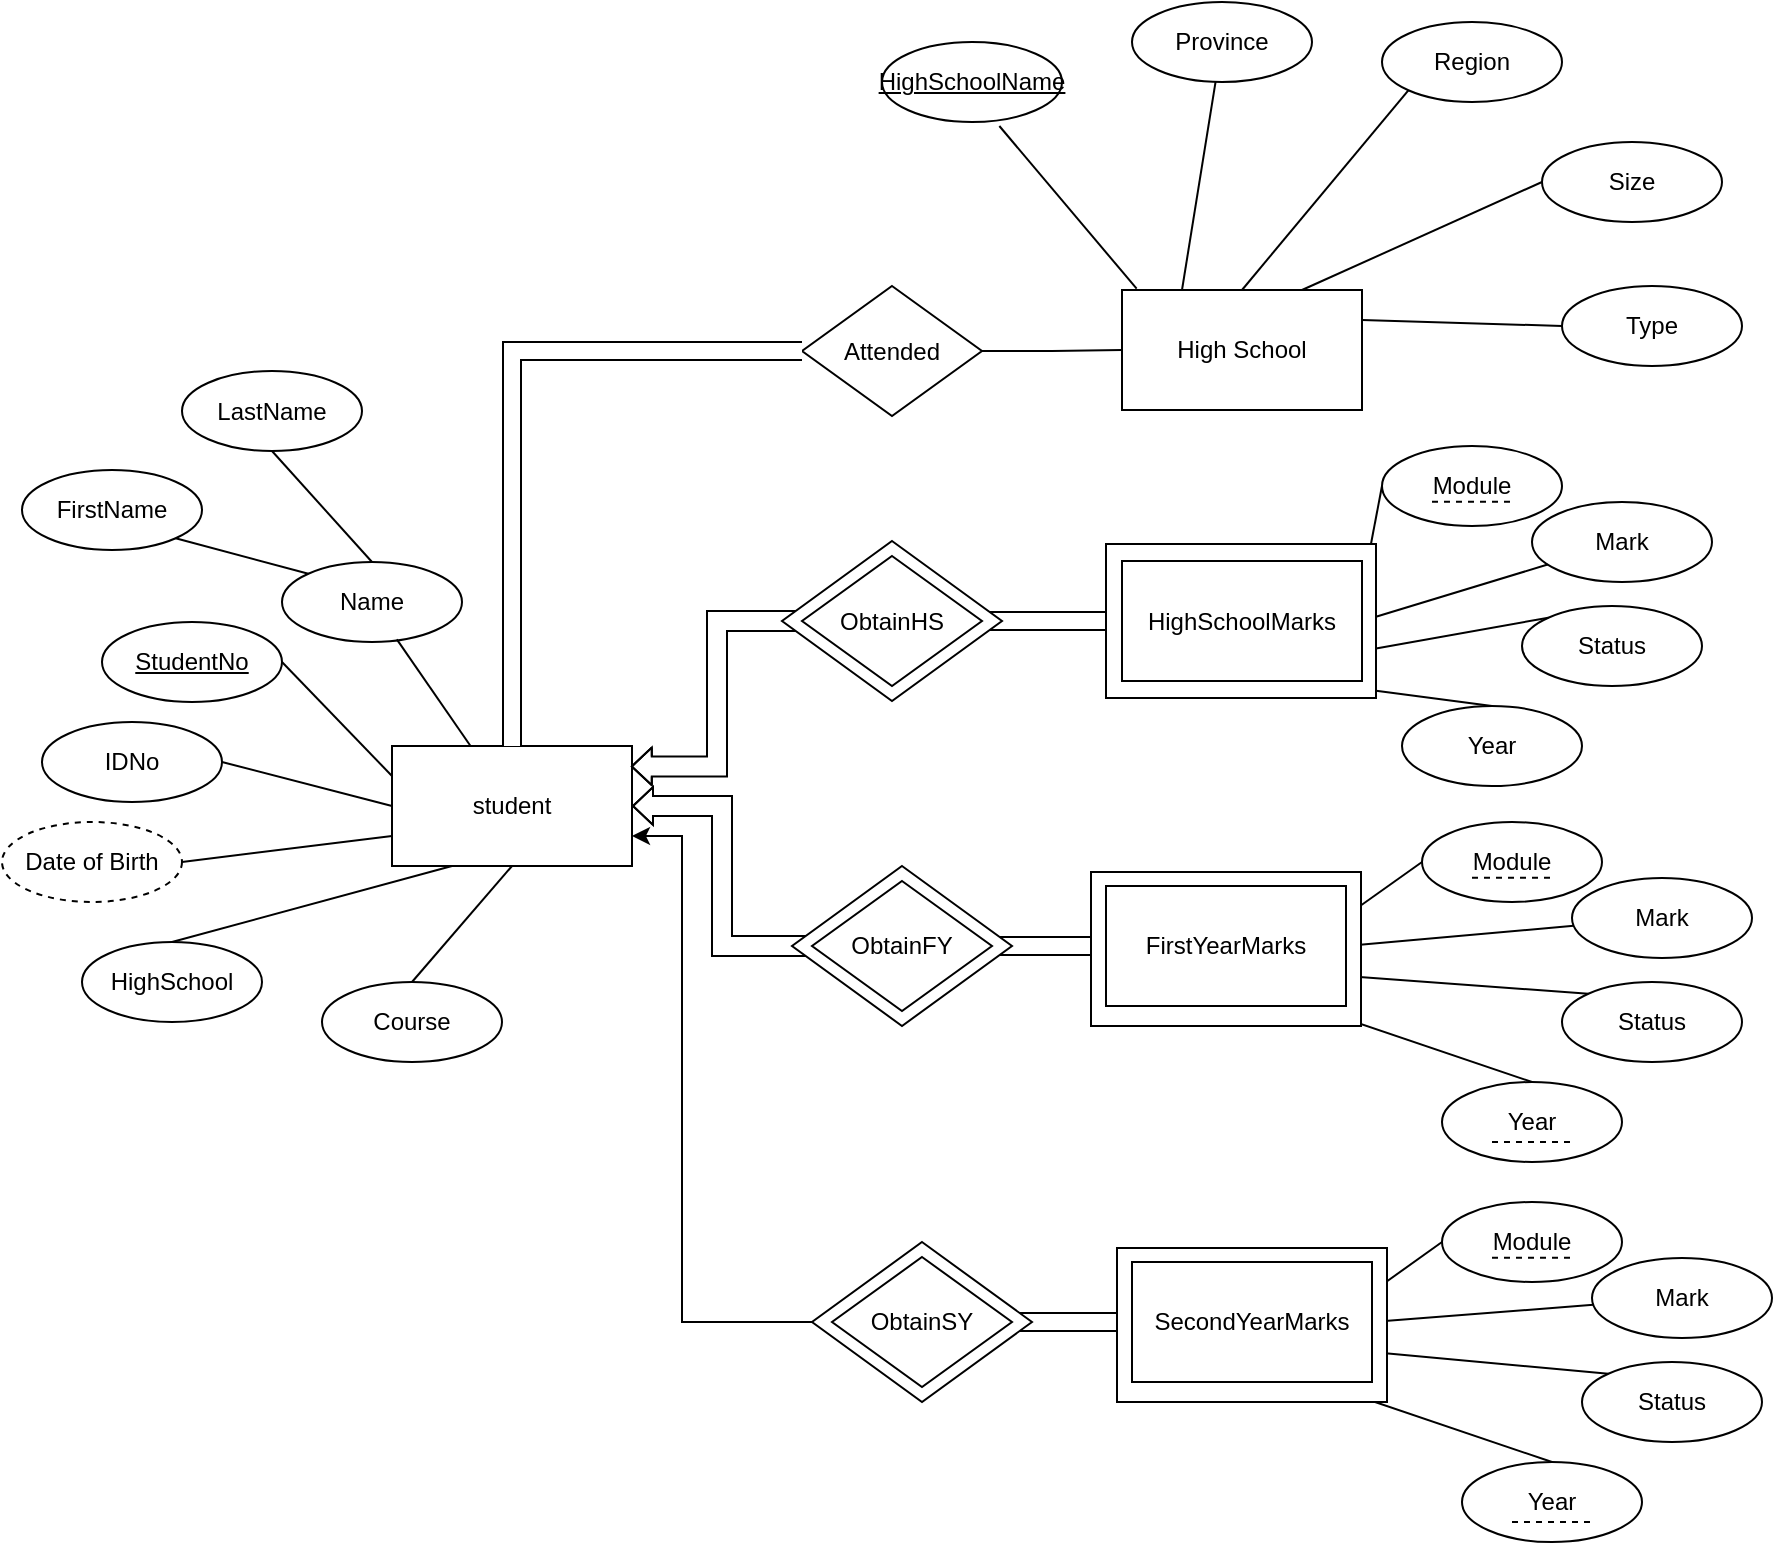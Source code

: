<mxfile version="24.3.1" type="github">
  <diagram id="R2lEEEUBdFMjLlhIrx00" name="Page-1">
    <mxGraphModel dx="2172" dy="1924" grid="1" gridSize="10" guides="1" tooltips="1" connect="1" arrows="1" fold="1" page="1" pageScale="1" pageWidth="850" pageHeight="1100" math="0" shadow="0" extFonts="Permanent Marker^https://fonts.googleapis.com/css?family=Permanent+Marker">
      <root>
        <mxCell id="0" />
        <mxCell id="1" parent="0" />
        <mxCell id="IhdsTtRUpXvqoFYhtNvG-109" style="edgeStyle=orthogonalEdgeStyle;rounded=0;orthogonalLoop=1;jettySize=auto;html=1;entryX=1;entryY=0.75;entryDx=0;entryDy=0;" edge="1" parent="1" source="IhdsTtRUpXvqoFYhtNvG-47" target="IhdsTtRUpXvqoFYhtNvG-1">
          <mxGeometry relative="1" as="geometry">
            <Array as="points">
              <mxPoint x="200" y="630" />
              <mxPoint x="200" y="387" />
            </Array>
          </mxGeometry>
        </mxCell>
        <mxCell id="IhdsTtRUpXvqoFYhtNvG-107" value="" style="shape=filledEdge;curved=0;rounded=0;fixDash=1;endArrow=none;strokeWidth=10;fillColor=#ffffff;edgeStyle=orthogonalEdgeStyle;html=1;exitX=1;exitY=0.5;exitDx=0;exitDy=0;entryX=0;entryY=0.5;entryDx=0;entryDy=0;" edge="1" parent="1" source="IhdsTtRUpXvqoFYhtNvG-47" target="IhdsTtRUpXvqoFYhtNvG-91">
          <mxGeometry width="60" height="40" relative="1" as="geometry">
            <mxPoint x="368" y="629.41" as="sourcePoint" />
            <mxPoint x="425" y="629.41" as="targetPoint" />
          </mxGeometry>
        </mxCell>
        <mxCell id="IhdsTtRUpXvqoFYhtNvG-104" value="" style="shape=filledEdge;curved=0;rounded=0;fixDash=1;endArrow=none;strokeWidth=10;fillColor=#ffffff;edgeStyle=orthogonalEdgeStyle;html=1;exitX=1;exitY=0.5;exitDx=0;exitDy=0;entryX=0;entryY=0.5;entryDx=0;entryDy=0;" edge="1" parent="1" source="IhdsTtRUpXvqoFYhtNvG-103" target="IhdsTtRUpXvqoFYhtNvG-4">
          <mxGeometry width="60" height="40" relative="1" as="geometry">
            <mxPoint x="360" y="402" as="sourcePoint" />
            <mxPoint x="430" y="402" as="targetPoint" />
          </mxGeometry>
        </mxCell>
        <mxCell id="IhdsTtRUpXvqoFYhtNvG-1" value="student" style="rounded=0;whiteSpace=wrap;html=1;" vertex="1" parent="1">
          <mxGeometry x="55" y="342" width="120" height="60" as="geometry" />
        </mxCell>
        <mxCell id="IhdsTtRUpXvqoFYhtNvG-2" value="High School" style="rounded=0;whiteSpace=wrap;html=1;" vertex="1" parent="1">
          <mxGeometry x="420" y="114" width="120" height="60" as="geometry" />
        </mxCell>
        <mxCell id="IhdsTtRUpXvqoFYhtNvG-7" value="Name" style="ellipse;whiteSpace=wrap;html=1;" vertex="1" parent="1">
          <mxGeometry y="250" width="90" height="40" as="geometry" />
        </mxCell>
        <mxCell id="IhdsTtRUpXvqoFYhtNvG-8" value="FirstName" style="ellipse;whiteSpace=wrap;html=1;" vertex="1" parent="1">
          <mxGeometry x="-130" y="204" width="90" height="40" as="geometry" />
        </mxCell>
        <mxCell id="IhdsTtRUpXvqoFYhtNvG-9" value="LastName" style="ellipse;whiteSpace=wrap;html=1;" vertex="1" parent="1">
          <mxGeometry x="-50" y="154.5" width="90" height="40" as="geometry" />
        </mxCell>
        <mxCell id="IhdsTtRUpXvqoFYhtNvG-19" value="Date of Birth" style="ellipse;whiteSpace=wrap;html=1;dashed=1;" vertex="1" parent="1">
          <mxGeometry x="-140" y="380" width="90" height="40" as="geometry" />
        </mxCell>
        <mxCell id="IhdsTtRUpXvqoFYhtNvG-20" value="IDNo" style="ellipse;whiteSpace=wrap;html=1;" vertex="1" parent="1">
          <mxGeometry x="-120" y="330" width="90" height="40" as="geometry" />
        </mxCell>
        <mxCell id="IhdsTtRUpXvqoFYhtNvG-21" value="&lt;u&gt;StudentNo&lt;/u&gt;" style="ellipse;whiteSpace=wrap;html=1;" vertex="1" parent="1">
          <mxGeometry x="-90" y="280" width="90" height="40" as="geometry" />
        </mxCell>
        <mxCell id="IhdsTtRUpXvqoFYhtNvG-22" value="HighSchool" style="ellipse;whiteSpace=wrap;html=1;" vertex="1" parent="1">
          <mxGeometry x="-100" y="440" width="90" height="40" as="geometry" />
        </mxCell>
        <mxCell id="IhdsTtRUpXvqoFYhtNvG-24" value="" style="endArrow=none;html=1;rounded=0;entryX=0.638;entryY=0.967;entryDx=0;entryDy=0;entryPerimeter=0;" edge="1" parent="1" source="IhdsTtRUpXvqoFYhtNvG-1" target="IhdsTtRUpXvqoFYhtNvG-7">
          <mxGeometry width="50" height="50" relative="1" as="geometry">
            <mxPoint y="362" as="sourcePoint" />
            <mxPoint x="50" y="312" as="targetPoint" />
          </mxGeometry>
        </mxCell>
        <mxCell id="IhdsTtRUpXvqoFYhtNvG-25" value="" style="endArrow=none;html=1;rounded=0;exitX=0;exitY=0.25;exitDx=0;exitDy=0;entryX=1;entryY=0.5;entryDx=0;entryDy=0;" edge="1" parent="1" source="IhdsTtRUpXvqoFYhtNvG-1" target="IhdsTtRUpXvqoFYhtNvG-21">
          <mxGeometry width="50" height="50" relative="1" as="geometry">
            <mxPoint x="25" y="402" as="sourcePoint" />
            <mxPoint x="-15" y="356" as="targetPoint" />
          </mxGeometry>
        </mxCell>
        <mxCell id="IhdsTtRUpXvqoFYhtNvG-26" value="" style="endArrow=none;html=1;rounded=0;entryX=1;entryY=0.5;entryDx=0;entryDy=0;exitX=0;exitY=0.5;exitDx=0;exitDy=0;" edge="1" parent="1" source="IhdsTtRUpXvqoFYhtNvG-1" target="IhdsTtRUpXvqoFYhtNvG-20">
          <mxGeometry width="50" height="50" relative="1" as="geometry">
            <mxPoint x="50" y="370" as="sourcePoint" />
            <mxPoint x="-35" y="412" as="targetPoint" />
          </mxGeometry>
        </mxCell>
        <mxCell id="IhdsTtRUpXvqoFYhtNvG-27" value="" style="endArrow=none;html=1;rounded=0;entryX=1;entryY=0.5;entryDx=0;entryDy=0;exitX=0;exitY=0.75;exitDx=0;exitDy=0;" edge="1" parent="1" source="IhdsTtRUpXvqoFYhtNvG-1" target="IhdsTtRUpXvqoFYhtNvG-19">
          <mxGeometry width="50" height="50" relative="1" as="geometry">
            <mxPoint x="50" y="390" as="sourcePoint" />
            <mxPoint x="-30" y="422" as="targetPoint" />
          </mxGeometry>
        </mxCell>
        <mxCell id="IhdsTtRUpXvqoFYhtNvG-28" value="" style="endArrow=none;html=1;rounded=0;exitX=0.25;exitY=1;exitDx=0;exitDy=0;entryX=0.5;entryY=0;entryDx=0;entryDy=0;" edge="1" parent="1" source="IhdsTtRUpXvqoFYhtNvG-1" target="IhdsTtRUpXvqoFYhtNvG-22">
          <mxGeometry width="50" height="50" relative="1" as="geometry">
            <mxPoint x="72" y="412" as="sourcePoint" />
            <mxPoint x="-5" y="492" as="targetPoint" />
          </mxGeometry>
        </mxCell>
        <mxCell id="IhdsTtRUpXvqoFYhtNvG-45" style="edgeStyle=orthogonalEdgeStyle;rounded=0;orthogonalLoop=1;jettySize=auto;html=1;exitX=1;exitY=0.5;exitDx=0;exitDy=0;endArrow=none;endFill=0;" edge="1" parent="1" source="IhdsTtRUpXvqoFYhtNvG-30" target="IhdsTtRUpXvqoFYhtNvG-2">
          <mxGeometry relative="1" as="geometry" />
        </mxCell>
        <mxCell id="IhdsTtRUpXvqoFYhtNvG-30" value="Attended" style="rhombus;whiteSpace=wrap;html=1;" vertex="1" parent="1">
          <mxGeometry x="260" y="112" width="90" height="65" as="geometry" />
        </mxCell>
        <mxCell id="IhdsTtRUpXvqoFYhtNvG-33" value="&lt;u&gt;HighSchoolName&lt;/u&gt;" style="ellipse;whiteSpace=wrap;html=1;" vertex="1" parent="1">
          <mxGeometry x="300" y="-10" width="90" height="40" as="geometry" />
        </mxCell>
        <mxCell id="IhdsTtRUpXvqoFYhtNvG-34" value="Province" style="ellipse;whiteSpace=wrap;html=1;" vertex="1" parent="1">
          <mxGeometry x="425" y="-30" width="90" height="40" as="geometry" />
        </mxCell>
        <mxCell id="IhdsTtRUpXvqoFYhtNvG-35" value="Region" style="ellipse;whiteSpace=wrap;html=1;" vertex="1" parent="1">
          <mxGeometry x="550" y="-20" width="90" height="40" as="geometry" />
        </mxCell>
        <mxCell id="IhdsTtRUpXvqoFYhtNvG-36" value="Size" style="ellipse;whiteSpace=wrap;html=1;" vertex="1" parent="1">
          <mxGeometry x="630" y="40" width="90" height="40" as="geometry" />
        </mxCell>
        <mxCell id="IhdsTtRUpXvqoFYhtNvG-38" value="Type" style="ellipse;whiteSpace=wrap;html=1;" vertex="1" parent="1">
          <mxGeometry x="640" y="112" width="90" height="40" as="geometry" />
        </mxCell>
        <mxCell id="IhdsTtRUpXvqoFYhtNvG-39" value="" style="endArrow=none;html=1;rounded=0;entryX=0.652;entryY=1.05;entryDx=0;entryDy=0;entryPerimeter=0;exitX=0.061;exitY=-0.011;exitDx=0;exitDy=0;exitPerimeter=0;" edge="1" parent="1" source="IhdsTtRUpXvqoFYhtNvG-2" target="IhdsTtRUpXvqoFYhtNvG-33">
          <mxGeometry width="50" height="50" relative="1" as="geometry">
            <mxPoint x="425" y="83" as="sourcePoint" />
            <mxPoint x="365" y="37" as="targetPoint" />
          </mxGeometry>
        </mxCell>
        <mxCell id="IhdsTtRUpXvqoFYhtNvG-40" value="" style="endArrow=none;html=1;rounded=0;exitX=0.25;exitY=0;exitDx=0;exitDy=0;" edge="1" parent="1" source="IhdsTtRUpXvqoFYhtNvG-2" target="IhdsTtRUpXvqoFYhtNvG-34">
          <mxGeometry width="50" height="50" relative="1" as="geometry">
            <mxPoint x="437" y="119" as="sourcePoint" />
            <mxPoint x="369" y="42" as="targetPoint" />
          </mxGeometry>
        </mxCell>
        <mxCell id="IhdsTtRUpXvqoFYhtNvG-41" value="" style="endArrow=none;html=1;rounded=0;exitX=0.5;exitY=0;exitDx=0;exitDy=0;entryX=0;entryY=1;entryDx=0;entryDy=0;" edge="1" parent="1" source="IhdsTtRUpXvqoFYhtNvG-2" target="IhdsTtRUpXvqoFYhtNvG-35">
          <mxGeometry width="50" height="50" relative="1" as="geometry">
            <mxPoint x="460" y="120" as="sourcePoint" />
            <mxPoint x="477" y="20" as="targetPoint" />
          </mxGeometry>
        </mxCell>
        <mxCell id="IhdsTtRUpXvqoFYhtNvG-42" value="" style="endArrow=none;html=1;rounded=0;entryX=0;entryY=0.5;entryDx=0;entryDy=0;exitX=0.75;exitY=0;exitDx=0;exitDy=0;" edge="1" parent="1" source="IhdsTtRUpXvqoFYhtNvG-2" target="IhdsTtRUpXvqoFYhtNvG-36">
          <mxGeometry width="50" height="50" relative="1" as="geometry">
            <mxPoint x="510" y="110" as="sourcePoint" />
            <mxPoint x="573" y="24" as="targetPoint" />
          </mxGeometry>
        </mxCell>
        <mxCell id="IhdsTtRUpXvqoFYhtNvG-43" value="" style="endArrow=none;html=1;rounded=0;entryX=0;entryY=0.5;entryDx=0;entryDy=0;exitX=1;exitY=0.25;exitDx=0;exitDy=0;" edge="1" parent="1" source="IhdsTtRUpXvqoFYhtNvG-2" target="IhdsTtRUpXvqoFYhtNvG-38">
          <mxGeometry width="50" height="50" relative="1" as="geometry">
            <mxPoint x="520" y="120" as="sourcePoint" />
            <mxPoint x="640" y="70" as="targetPoint" />
          </mxGeometry>
        </mxCell>
        <mxCell id="IhdsTtRUpXvqoFYhtNvG-51" value="" style="shape=filledEdge;curved=0;rounded=0;fixDash=1;endArrow=none;strokeWidth=10;fillColor=#ffffff;edgeStyle=orthogonalEdgeStyle;html=1;exitX=0.5;exitY=0;exitDx=0;exitDy=0;entryX=0;entryY=0.5;entryDx=0;entryDy=0;" edge="1" parent="1" source="IhdsTtRUpXvqoFYhtNvG-1" target="IhdsTtRUpXvqoFYhtNvG-30">
          <mxGeometry width="60" height="40" relative="1" as="geometry">
            <mxPoint x="-40" y="100" as="sourcePoint" />
            <mxPoint x="20" y="60" as="targetPoint" />
          </mxGeometry>
        </mxCell>
        <mxCell id="IhdsTtRUpXvqoFYhtNvG-55" value="" style="shape=filledEdge;curved=0;rounded=0;fixDash=1;endArrow=none;strokeWidth=10;fillColor=#ffffff;edgeStyle=orthogonalEdgeStyle;html=1;exitX=1;exitY=0.5;exitDx=0;exitDy=0;entryX=0;entryY=0.5;entryDx=0;entryDy=0;" edge="1" parent="1" source="IhdsTtRUpXvqoFYhtNvG-48" target="IhdsTtRUpXvqoFYhtNvG-3">
          <mxGeometry width="60" height="40" relative="1" as="geometry">
            <mxPoint x="125" y="322" as="sourcePoint" />
            <mxPoint x="270" y="155" as="targetPoint" />
          </mxGeometry>
        </mxCell>
        <mxCell id="IhdsTtRUpXvqoFYhtNvG-58" style="edgeStyle=orthogonalEdgeStyle;rounded=0;orthogonalLoop=1;jettySize=auto;html=1;exitX=0;exitY=0.5;exitDx=0;exitDy=0;entryX=0.995;entryY=0.17;entryDx=0;entryDy=0;entryPerimeter=0;shape=flexArrow;endWidth=7.857;endSize=3;startSize=0;" edge="1" parent="1" source="IhdsTtRUpXvqoFYhtNvG-48" target="IhdsTtRUpXvqoFYhtNvG-1">
          <mxGeometry relative="1" as="geometry" />
        </mxCell>
        <mxCell id="IhdsTtRUpXvqoFYhtNvG-60" value="Module" style="ellipse;whiteSpace=wrap;html=1;" vertex="1" parent="1">
          <mxGeometry x="550" y="192" width="90" height="40" as="geometry" />
        </mxCell>
        <mxCell id="IhdsTtRUpXvqoFYhtNvG-61" value="Mark" style="ellipse;whiteSpace=wrap;html=1;" vertex="1" parent="1">
          <mxGeometry x="625" y="220" width="90" height="40" as="geometry" />
        </mxCell>
        <mxCell id="IhdsTtRUpXvqoFYhtNvG-62" value="Status" style="ellipse;whiteSpace=wrap;html=1;" vertex="1" parent="1">
          <mxGeometry x="620" y="272" width="90" height="40" as="geometry" />
        </mxCell>
        <mxCell id="IhdsTtRUpXvqoFYhtNvG-67" value="" style="endArrow=none;html=1;rounded=0;entryX=0;entryY=0.5;entryDx=0;entryDy=0;exitX=1;exitY=0.25;exitDx=0;exitDy=0;" edge="1" parent="1" source="IhdsTtRUpXvqoFYhtNvG-3" target="IhdsTtRUpXvqoFYhtNvG-60">
          <mxGeometry width="50" height="50" relative="1" as="geometry">
            <mxPoint x="490" y="260" as="sourcePoint" />
            <mxPoint x="523" y="236" as="targetPoint" />
          </mxGeometry>
        </mxCell>
        <mxCell id="IhdsTtRUpXvqoFYhtNvG-68" value="" style="endArrow=none;html=1;rounded=0;exitX=1;exitY=0.5;exitDx=0;exitDy=0;" edge="1" parent="1" source="IhdsTtRUpXvqoFYhtNvG-3" target="IhdsTtRUpXvqoFYhtNvG-61">
          <mxGeometry width="50" height="50" relative="1" as="geometry">
            <mxPoint x="550" y="275" as="sourcePoint" />
            <mxPoint x="610" y="250" as="targetPoint" />
          </mxGeometry>
        </mxCell>
        <mxCell id="IhdsTtRUpXvqoFYhtNvG-70" value="" style="endArrow=none;html=1;rounded=0;exitX=1;exitY=0.75;exitDx=0;exitDy=0;entryX=0;entryY=0;entryDx=0;entryDy=0;" edge="1" parent="1" source="IhdsTtRUpXvqoFYhtNvG-3" target="IhdsTtRUpXvqoFYhtNvG-62">
          <mxGeometry width="50" height="50" relative="1" as="geometry">
            <mxPoint x="550" y="290" as="sourcePoint" />
            <mxPoint x="621" y="297" as="targetPoint" />
          </mxGeometry>
        </mxCell>
        <mxCell id="IhdsTtRUpXvqoFYhtNvG-71" value="Year" style="ellipse;whiteSpace=wrap;html=1;" vertex="1" parent="1">
          <mxGeometry x="560" y="322" width="90" height="40" as="geometry" />
        </mxCell>
        <mxCell id="IhdsTtRUpXvqoFYhtNvG-72" value="" style="endArrow=none;html=1;rounded=0;exitX=0.75;exitY=1;exitDx=0;exitDy=0;entryX=0.5;entryY=0;entryDx=0;entryDy=0;" edge="1" parent="1" source="IhdsTtRUpXvqoFYhtNvG-3" target="IhdsTtRUpXvqoFYhtNvG-71">
          <mxGeometry width="50" height="50" relative="1" as="geometry">
            <mxPoint x="550" y="305" as="sourcePoint" />
            <mxPoint x="633" y="316" as="targetPoint" />
          </mxGeometry>
        </mxCell>
        <mxCell id="IhdsTtRUpXvqoFYhtNvG-75" value="" style="endArrow=none;html=1;rounded=0;dashed=1;" edge="1" parent="1">
          <mxGeometry width="50" height="50" relative="1" as="geometry">
            <mxPoint x="575" y="219.86" as="sourcePoint" />
            <mxPoint x="615" y="219.86" as="targetPoint" />
          </mxGeometry>
        </mxCell>
        <mxCell id="IhdsTtRUpXvqoFYhtNvG-76" value="" style="rounded=0;whiteSpace=wrap;html=1;" vertex="1" parent="1">
          <mxGeometry x="412" y="241" width="135" height="77" as="geometry" />
        </mxCell>
        <mxCell id="IhdsTtRUpXvqoFYhtNvG-3" value="HighSchoolMarks" style="rounded=0;whiteSpace=wrap;html=1;" vertex="1" parent="1">
          <mxGeometry x="420" y="249.5" width="120" height="60" as="geometry" />
        </mxCell>
        <mxCell id="IhdsTtRUpXvqoFYhtNvG-77" value="ObtainHS" style="rhombus;whiteSpace=wrap;html=1;" vertex="1" parent="1">
          <mxGeometry x="250" y="239.5" width="110" height="80" as="geometry" />
        </mxCell>
        <mxCell id="IhdsTtRUpXvqoFYhtNvG-48" value="ObtainHS" style="rhombus;whiteSpace=wrap;html=1;" vertex="1" parent="1">
          <mxGeometry x="260" y="247" width="90" height="65" as="geometry" />
        </mxCell>
        <mxCell id="IhdsTtRUpXvqoFYhtNvG-78" value="" style="endArrow=none;html=1;rounded=0;exitX=0;exitY=0;exitDx=0;exitDy=0;entryX=1;entryY=1;entryDx=0;entryDy=0;" edge="1" parent="1" source="IhdsTtRUpXvqoFYhtNvG-7" target="IhdsTtRUpXvqoFYhtNvG-8">
          <mxGeometry width="50" height="50" relative="1" as="geometry">
            <mxPoint x="65" y="367" as="sourcePoint" />
            <mxPoint x="10" y="310" as="targetPoint" />
          </mxGeometry>
        </mxCell>
        <mxCell id="IhdsTtRUpXvqoFYhtNvG-79" value="" style="endArrow=none;html=1;rounded=0;exitX=0.5;exitY=0;exitDx=0;exitDy=0;entryX=0.5;entryY=1;entryDx=0;entryDy=0;" edge="1" parent="1" source="IhdsTtRUpXvqoFYhtNvG-7" target="IhdsTtRUpXvqoFYhtNvG-9">
          <mxGeometry width="50" height="50" relative="1" as="geometry">
            <mxPoint x="23" y="266" as="sourcePoint" />
            <mxPoint x="-43" y="248" as="targetPoint" />
          </mxGeometry>
        </mxCell>
        <mxCell id="IhdsTtRUpXvqoFYhtNvG-80" style="edgeStyle=orthogonalEdgeStyle;rounded=0;orthogonalLoop=1;jettySize=auto;html=1;exitX=0;exitY=0.5;exitDx=0;exitDy=0;entryX=1;entryY=0.5;entryDx=0;entryDy=0;shape=flexArrow;endWidth=7.857;endSize=3;startSize=0;" edge="1" parent="1" source="IhdsTtRUpXvqoFYhtNvG-103" target="IhdsTtRUpXvqoFYhtNvG-1">
          <mxGeometry relative="1" as="geometry">
            <mxPoint x="255" y="444.5" as="sourcePoint" />
            <mxPoint x="184" y="332" as="targetPoint" />
          </mxGeometry>
        </mxCell>
        <mxCell id="IhdsTtRUpXvqoFYhtNvG-81" value="Module" style="ellipse;whiteSpace=wrap;html=1;" vertex="1" parent="1">
          <mxGeometry x="570" y="380" width="90" height="40" as="geometry" />
        </mxCell>
        <mxCell id="IhdsTtRUpXvqoFYhtNvG-82" value="Mark" style="ellipse;whiteSpace=wrap;html=1;" vertex="1" parent="1">
          <mxGeometry x="645" y="408" width="90" height="40" as="geometry" />
        </mxCell>
        <mxCell id="IhdsTtRUpXvqoFYhtNvG-83" value="Status" style="ellipse;whiteSpace=wrap;html=1;" vertex="1" parent="1">
          <mxGeometry x="640" y="460" width="90" height="40" as="geometry" />
        </mxCell>
        <mxCell id="IhdsTtRUpXvqoFYhtNvG-84" value="" style="endArrow=none;html=1;rounded=0;entryX=0;entryY=0.5;entryDx=0;entryDy=0;exitX=1;exitY=0.25;exitDx=0;exitDy=0;" edge="1" parent="1" target="IhdsTtRUpXvqoFYhtNvG-81" source="IhdsTtRUpXvqoFYhtNvG-4">
          <mxGeometry width="50" height="50" relative="1" as="geometry">
            <mxPoint x="560" y="452" as="sourcePoint" />
            <mxPoint x="543" y="424" as="targetPoint" />
          </mxGeometry>
        </mxCell>
        <mxCell id="IhdsTtRUpXvqoFYhtNvG-85" value="" style="endArrow=none;html=1;rounded=0;exitX=1;exitY=0.5;exitDx=0;exitDy=0;" edge="1" parent="1" target="IhdsTtRUpXvqoFYhtNvG-82" source="IhdsTtRUpXvqoFYhtNvG-4">
          <mxGeometry width="50" height="50" relative="1" as="geometry">
            <mxPoint x="560" y="467" as="sourcePoint" />
            <mxPoint x="630" y="438" as="targetPoint" />
          </mxGeometry>
        </mxCell>
        <mxCell id="IhdsTtRUpXvqoFYhtNvG-86" value="" style="endArrow=none;html=1;rounded=0;exitX=1;exitY=0.75;exitDx=0;exitDy=0;entryX=0;entryY=0;entryDx=0;entryDy=0;" edge="1" parent="1" target="IhdsTtRUpXvqoFYhtNvG-83" source="IhdsTtRUpXvqoFYhtNvG-4">
          <mxGeometry width="50" height="50" relative="1" as="geometry">
            <mxPoint x="560" y="482" as="sourcePoint" />
            <mxPoint x="641" y="485" as="targetPoint" />
          </mxGeometry>
        </mxCell>
        <mxCell id="IhdsTtRUpXvqoFYhtNvG-87" value="Year" style="ellipse;whiteSpace=wrap;html=1;" vertex="1" parent="1">
          <mxGeometry x="580" y="510" width="90" height="40" as="geometry" />
        </mxCell>
        <mxCell id="IhdsTtRUpXvqoFYhtNvG-88" value="" style="endArrow=none;html=1;rounded=0;dashed=1;" edge="1" parent="1">
          <mxGeometry width="50" height="50" relative="1" as="geometry">
            <mxPoint x="595" y="407.86" as="sourcePoint" />
            <mxPoint x="635" y="407.86" as="targetPoint" />
          </mxGeometry>
        </mxCell>
        <mxCell id="IhdsTtRUpXvqoFYhtNvG-89" value="" style="endArrow=none;html=1;rounded=0;exitX=1;exitY=0.75;exitDx=0;exitDy=0;entryX=0.5;entryY=0;entryDx=0;entryDy=0;" edge="1" parent="1" target="IhdsTtRUpXvqoFYhtNvG-87">
          <mxGeometry width="50" height="50" relative="1" as="geometry">
            <mxPoint x="507" y="470" as="sourcePoint" />
            <mxPoint x="625" y="481" as="targetPoint" />
          </mxGeometry>
        </mxCell>
        <mxCell id="IhdsTtRUpXvqoFYhtNvG-90" value="" style="endArrow=none;html=1;rounded=0;dashed=1;" edge="1" parent="1">
          <mxGeometry width="50" height="50" relative="1" as="geometry">
            <mxPoint x="605" y="540" as="sourcePoint" />
            <mxPoint x="645" y="540" as="targetPoint" />
          </mxGeometry>
        </mxCell>
        <mxCell id="IhdsTtRUpXvqoFYhtNvG-92" value="Module" style="ellipse;whiteSpace=wrap;html=1;" vertex="1" parent="1">
          <mxGeometry x="580" y="570" width="90" height="40" as="geometry" />
        </mxCell>
        <mxCell id="IhdsTtRUpXvqoFYhtNvG-93" value="Mark" style="ellipse;whiteSpace=wrap;html=1;" vertex="1" parent="1">
          <mxGeometry x="655" y="598" width="90" height="40" as="geometry" />
        </mxCell>
        <mxCell id="IhdsTtRUpXvqoFYhtNvG-94" value="Status" style="ellipse;whiteSpace=wrap;html=1;" vertex="1" parent="1">
          <mxGeometry x="650" y="650" width="90" height="40" as="geometry" />
        </mxCell>
        <mxCell id="IhdsTtRUpXvqoFYhtNvG-95" value="" style="endArrow=none;html=1;rounded=0;entryX=0;entryY=0.5;entryDx=0;entryDy=0;exitX=1;exitY=0.25;exitDx=0;exitDy=0;" edge="1" parent="1" source="IhdsTtRUpXvqoFYhtNvG-91" target="IhdsTtRUpXvqoFYhtNvG-92">
          <mxGeometry width="50" height="50" relative="1" as="geometry">
            <mxPoint x="570" y="642" as="sourcePoint" />
            <mxPoint x="553" y="614" as="targetPoint" />
          </mxGeometry>
        </mxCell>
        <mxCell id="IhdsTtRUpXvqoFYhtNvG-96" value="" style="endArrow=none;html=1;rounded=0;exitX=1;exitY=0.5;exitDx=0;exitDy=0;" edge="1" parent="1" source="IhdsTtRUpXvqoFYhtNvG-91" target="IhdsTtRUpXvqoFYhtNvG-93">
          <mxGeometry width="50" height="50" relative="1" as="geometry">
            <mxPoint x="570" y="657" as="sourcePoint" />
            <mxPoint x="640" y="628" as="targetPoint" />
          </mxGeometry>
        </mxCell>
        <mxCell id="IhdsTtRUpXvqoFYhtNvG-97" value="" style="endArrow=none;html=1;rounded=0;exitX=1;exitY=0.75;exitDx=0;exitDy=0;entryX=0;entryY=0;entryDx=0;entryDy=0;" edge="1" parent="1" source="IhdsTtRUpXvqoFYhtNvG-91" target="IhdsTtRUpXvqoFYhtNvG-94">
          <mxGeometry width="50" height="50" relative="1" as="geometry">
            <mxPoint x="570" y="672" as="sourcePoint" />
            <mxPoint x="651" y="675" as="targetPoint" />
          </mxGeometry>
        </mxCell>
        <mxCell id="IhdsTtRUpXvqoFYhtNvG-98" value="Year" style="ellipse;whiteSpace=wrap;html=1;" vertex="1" parent="1">
          <mxGeometry x="590" y="700" width="90" height="40" as="geometry" />
        </mxCell>
        <mxCell id="IhdsTtRUpXvqoFYhtNvG-99" value="" style="endArrow=none;html=1;rounded=0;dashed=1;" edge="1" parent="1">
          <mxGeometry width="50" height="50" relative="1" as="geometry">
            <mxPoint x="605" y="597.86" as="sourcePoint" />
            <mxPoint x="645" y="597.86" as="targetPoint" />
          </mxGeometry>
        </mxCell>
        <mxCell id="IhdsTtRUpXvqoFYhtNvG-100" value="" style="endArrow=none;html=1;rounded=0;exitX=1;exitY=0.75;exitDx=0;exitDy=0;entryX=0.5;entryY=0;entryDx=0;entryDy=0;" edge="1" parent="1" target="IhdsTtRUpXvqoFYhtNvG-98">
          <mxGeometry width="50" height="50" relative="1" as="geometry">
            <mxPoint x="517" y="660" as="sourcePoint" />
            <mxPoint x="635" y="671" as="targetPoint" />
          </mxGeometry>
        </mxCell>
        <mxCell id="IhdsTtRUpXvqoFYhtNvG-101" value="" style="endArrow=none;html=1;rounded=0;dashed=1;" edge="1" parent="1">
          <mxGeometry width="50" height="50" relative="1" as="geometry">
            <mxPoint x="615" y="730" as="sourcePoint" />
            <mxPoint x="655" y="730" as="targetPoint" />
          </mxGeometry>
        </mxCell>
        <mxCell id="IhdsTtRUpXvqoFYhtNvG-102" value="ObtainHS" style="rhombus;whiteSpace=wrap;html=1;" vertex="1" parent="1">
          <mxGeometry x="255" y="402" width="110" height="80" as="geometry" />
        </mxCell>
        <mxCell id="IhdsTtRUpXvqoFYhtNvG-103" value="ObtainFY" style="rhombus;whiteSpace=wrap;html=1;" vertex="1" parent="1">
          <mxGeometry x="265" y="409.5" width="90" height="65" as="geometry" />
        </mxCell>
        <mxCell id="IhdsTtRUpXvqoFYhtNvG-105" value="" style="rounded=0;whiteSpace=wrap;html=1;" vertex="1" parent="1">
          <mxGeometry x="404.5" y="405" width="135" height="77" as="geometry" />
        </mxCell>
        <mxCell id="IhdsTtRUpXvqoFYhtNvG-4" value="FirstYearMarks" style="rounded=0;whiteSpace=wrap;html=1;" vertex="1" parent="1">
          <mxGeometry x="412" y="412" width="120" height="60" as="geometry" />
        </mxCell>
        <mxCell id="IhdsTtRUpXvqoFYhtNvG-106" value="ObtainHS" style="rhombus;whiteSpace=wrap;html=1;" vertex="1" parent="1">
          <mxGeometry x="265" y="590" width="110" height="80" as="geometry" />
        </mxCell>
        <mxCell id="IhdsTtRUpXvqoFYhtNvG-47" value="ObtainSY" style="rhombus;whiteSpace=wrap;html=1;" vertex="1" parent="1">
          <mxGeometry x="275" y="597.5" width="90" height="65" as="geometry" />
        </mxCell>
        <mxCell id="IhdsTtRUpXvqoFYhtNvG-108" value="" style="rounded=0;whiteSpace=wrap;html=1;" vertex="1" parent="1">
          <mxGeometry x="417.5" y="593" width="135" height="77" as="geometry" />
        </mxCell>
        <mxCell id="IhdsTtRUpXvqoFYhtNvG-91" value="SecondYearMarks" style="rounded=0;whiteSpace=wrap;html=1;" vertex="1" parent="1">
          <mxGeometry x="425" y="600" width="120" height="60" as="geometry" />
        </mxCell>
        <mxCell id="IhdsTtRUpXvqoFYhtNvG-110" value="Course" style="ellipse;whiteSpace=wrap;html=1;" vertex="1" parent="1">
          <mxGeometry x="20" y="460" width="90" height="40" as="geometry" />
        </mxCell>
        <mxCell id="IhdsTtRUpXvqoFYhtNvG-111" value="" style="endArrow=none;html=1;rounded=0;exitX=0.5;exitY=1;exitDx=0;exitDy=0;entryX=0.5;entryY=0;entryDx=0;entryDy=0;" edge="1" parent="1" source="IhdsTtRUpXvqoFYhtNvG-1" target="IhdsTtRUpXvqoFYhtNvG-110">
          <mxGeometry width="50" height="50" relative="1" as="geometry">
            <mxPoint x="95" y="412" as="sourcePoint" />
            <mxPoint x="-45" y="450" as="targetPoint" />
          </mxGeometry>
        </mxCell>
      </root>
    </mxGraphModel>
  </diagram>
</mxfile>

